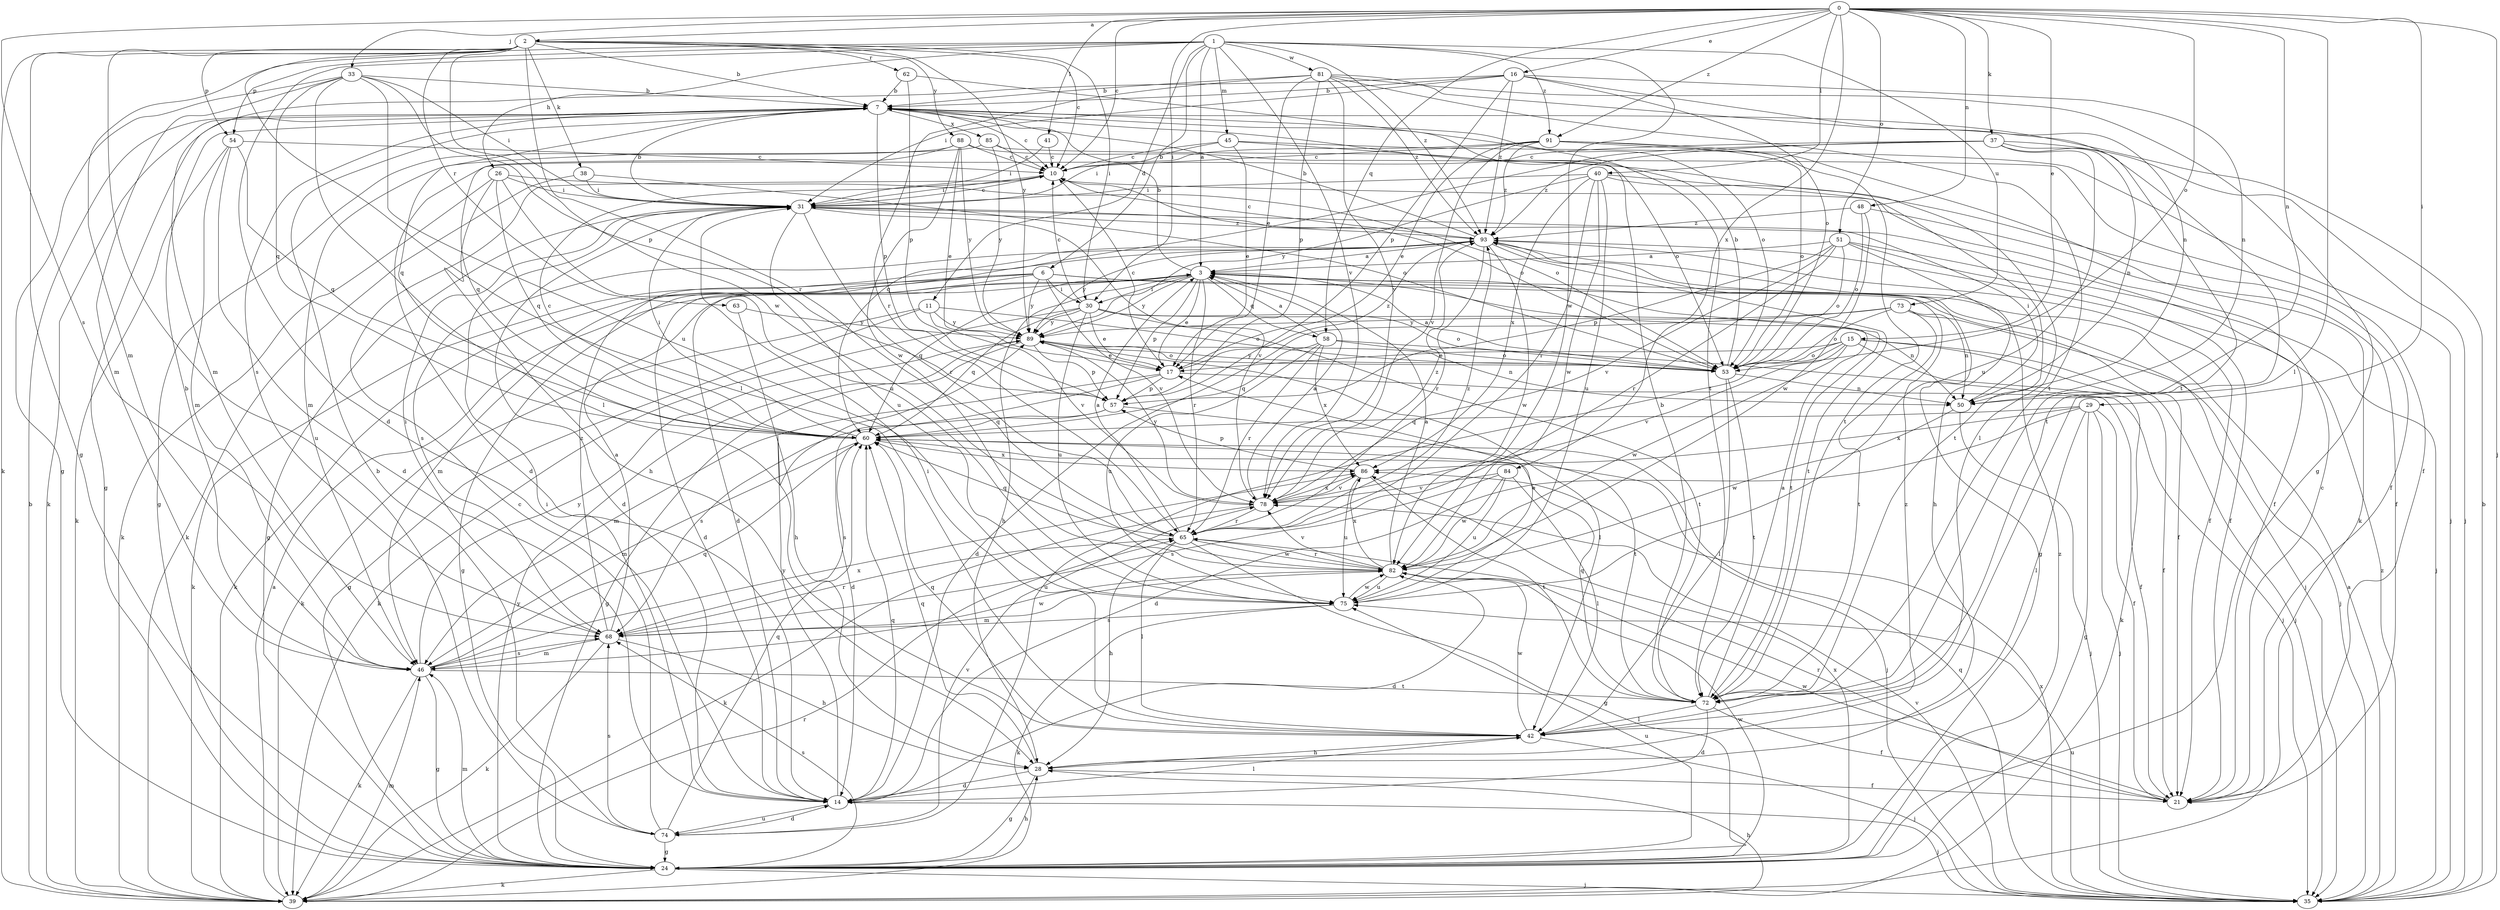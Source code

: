strict digraph  {
0;
1;
2;
3;
6;
7;
10;
11;
14;
15;
16;
17;
21;
24;
26;
28;
29;
30;
31;
33;
35;
37;
38;
39;
40;
41;
42;
45;
46;
48;
50;
51;
53;
54;
57;
58;
60;
62;
63;
65;
68;
72;
73;
74;
75;
78;
81;
82;
84;
85;
86;
88;
89;
91;
93;
0 -> 2  [label=a];
0 -> 10  [label=c];
0 -> 15  [label=e];
0 -> 16  [label=e];
0 -> 29  [label=i];
0 -> 30  [label=i];
0 -> 33  [label=j];
0 -> 35  [label=j];
0 -> 37  [label=k];
0 -> 40  [label=l];
0 -> 41  [label=l];
0 -> 42  [label=l];
0 -> 48  [label=n];
0 -> 50  [label=n];
0 -> 51  [label=o];
0 -> 53  [label=o];
0 -> 58  [label=q];
0 -> 68  [label=s];
0 -> 84  [label=x];
0 -> 91  [label=z];
1 -> 3  [label=a];
1 -> 6  [label=b];
1 -> 11  [label=d];
1 -> 14  [label=d];
1 -> 26  [label=h];
1 -> 45  [label=m];
1 -> 46  [label=m];
1 -> 54  [label=p];
1 -> 73  [label=u];
1 -> 78  [label=v];
1 -> 81  [label=w];
1 -> 82  [label=w];
1 -> 91  [label=z];
1 -> 93  [label=z];
2 -> 7  [label=b];
2 -> 10  [label=c];
2 -> 24  [label=g];
2 -> 30  [label=i];
2 -> 38  [label=k];
2 -> 39  [label=k];
2 -> 42  [label=l];
2 -> 54  [label=p];
2 -> 62  [label=r];
2 -> 63  [label=r];
2 -> 65  [label=r];
2 -> 74  [label=u];
2 -> 82  [label=w];
2 -> 88  [label=y];
2 -> 89  [label=y];
3 -> 7  [label=b];
3 -> 17  [label=e];
3 -> 28  [label=h];
3 -> 30  [label=i];
3 -> 39  [label=k];
3 -> 57  [label=p];
3 -> 58  [label=q];
3 -> 60  [label=q];
3 -> 65  [label=r];
3 -> 72  [label=t];
3 -> 89  [label=y];
6 -> 14  [label=d];
6 -> 21  [label=f];
6 -> 24  [label=g];
6 -> 30  [label=i];
6 -> 35  [label=j];
6 -> 39  [label=k];
6 -> 46  [label=m];
6 -> 78  [label=v];
6 -> 89  [label=y];
7 -> 10  [label=c];
7 -> 24  [label=g];
7 -> 39  [label=k];
7 -> 53  [label=o];
7 -> 57  [label=p];
7 -> 60  [label=q];
7 -> 68  [label=s];
7 -> 85  [label=x];
10 -> 31  [label=i];
10 -> 53  [label=o];
11 -> 24  [label=g];
11 -> 39  [label=k];
11 -> 53  [label=o];
11 -> 78  [label=v];
11 -> 89  [label=y];
14 -> 31  [label=i];
14 -> 35  [label=j];
14 -> 42  [label=l];
14 -> 60  [label=q];
14 -> 74  [label=u];
14 -> 89  [label=y];
15 -> 17  [label=e];
15 -> 21  [label=f];
15 -> 35  [label=j];
15 -> 39  [label=k];
15 -> 53  [label=o];
15 -> 74  [label=u];
15 -> 78  [label=v];
15 -> 82  [label=w];
16 -> 7  [label=b];
16 -> 31  [label=i];
16 -> 46  [label=m];
16 -> 50  [label=n];
16 -> 53  [label=o];
16 -> 57  [label=p];
16 -> 72  [label=t];
16 -> 93  [label=z];
17 -> 10  [label=c];
17 -> 14  [label=d];
17 -> 21  [label=f];
17 -> 46  [label=m];
17 -> 57  [label=p];
17 -> 93  [label=z];
21 -> 10  [label=c];
21 -> 65  [label=r];
21 -> 82  [label=w];
24 -> 28  [label=h];
24 -> 35  [label=j];
24 -> 39  [label=k];
24 -> 46  [label=m];
24 -> 68  [label=s];
24 -> 75  [label=u];
24 -> 82  [label=w];
24 -> 86  [label=x];
24 -> 89  [label=y];
24 -> 93  [label=z];
26 -> 28  [label=h];
26 -> 31  [label=i];
26 -> 39  [label=k];
26 -> 53  [label=o];
26 -> 60  [label=q];
26 -> 75  [label=u];
28 -> 14  [label=d];
28 -> 21  [label=f];
28 -> 24  [label=g];
28 -> 60  [label=q];
28 -> 93  [label=z];
29 -> 14  [label=d];
29 -> 21  [label=f];
29 -> 24  [label=g];
29 -> 35  [label=j];
29 -> 42  [label=l];
29 -> 60  [label=q];
29 -> 86  [label=x];
30 -> 10  [label=c];
30 -> 17  [label=e];
30 -> 39  [label=k];
30 -> 50  [label=n];
30 -> 53  [label=o];
30 -> 60  [label=q];
30 -> 72  [label=t];
30 -> 75  [label=u];
30 -> 89  [label=y];
31 -> 7  [label=b];
31 -> 10  [label=c];
31 -> 14  [label=d];
31 -> 21  [label=f];
31 -> 24  [label=g];
31 -> 65  [label=r];
31 -> 75  [label=u];
31 -> 78  [label=v];
31 -> 93  [label=z];
33 -> 7  [label=b];
33 -> 24  [label=g];
33 -> 31  [label=i];
33 -> 42  [label=l];
33 -> 46  [label=m];
33 -> 57  [label=p];
33 -> 60  [label=q];
33 -> 75  [label=u];
35 -> 3  [label=a];
35 -> 7  [label=b];
35 -> 60  [label=q];
35 -> 75  [label=u];
35 -> 78  [label=v];
35 -> 86  [label=x];
35 -> 93  [label=z];
37 -> 10  [label=c];
37 -> 35  [label=j];
37 -> 50  [label=n];
37 -> 60  [label=q];
37 -> 72  [label=t];
37 -> 75  [label=u];
37 -> 93  [label=z];
38 -> 31  [label=i];
38 -> 39  [label=k];
38 -> 53  [label=o];
39 -> 3  [label=a];
39 -> 7  [label=b];
39 -> 28  [label=h];
39 -> 46  [label=m];
39 -> 65  [label=r];
40 -> 21  [label=f];
40 -> 31  [label=i];
40 -> 65  [label=r];
40 -> 72  [label=t];
40 -> 75  [label=u];
40 -> 82  [label=w];
40 -> 86  [label=x];
40 -> 89  [label=y];
41 -> 10  [label=c];
41 -> 31  [label=i];
42 -> 28  [label=h];
42 -> 31  [label=i];
42 -> 35  [label=j];
42 -> 60  [label=q];
42 -> 82  [label=w];
45 -> 10  [label=c];
45 -> 17  [label=e];
45 -> 31  [label=i];
45 -> 35  [label=j];
45 -> 42  [label=l];
46 -> 7  [label=b];
46 -> 24  [label=g];
46 -> 39  [label=k];
46 -> 60  [label=q];
46 -> 68  [label=s];
46 -> 72  [label=t];
46 -> 86  [label=x];
46 -> 89  [label=y];
48 -> 21  [label=f];
48 -> 53  [label=o];
48 -> 82  [label=w];
48 -> 93  [label=z];
50 -> 31  [label=i];
50 -> 35  [label=j];
50 -> 82  [label=w];
51 -> 3  [label=a];
51 -> 21  [label=f];
51 -> 28  [label=h];
51 -> 35  [label=j];
51 -> 53  [label=o];
51 -> 57  [label=p];
51 -> 65  [label=r];
51 -> 78  [label=v];
53 -> 3  [label=a];
53 -> 7  [label=b];
53 -> 42  [label=l];
53 -> 50  [label=n];
53 -> 72  [label=t];
53 -> 89  [label=y];
54 -> 10  [label=c];
54 -> 14  [label=d];
54 -> 39  [label=k];
54 -> 46  [label=m];
54 -> 60  [label=q];
57 -> 60  [label=q];
57 -> 68  [label=s];
57 -> 72  [label=t];
58 -> 3  [label=a];
58 -> 35  [label=j];
58 -> 53  [label=o];
58 -> 60  [label=q];
58 -> 65  [label=r];
58 -> 75  [label=u];
58 -> 86  [label=x];
60 -> 10  [label=c];
60 -> 31  [label=i];
60 -> 35  [label=j];
60 -> 46  [label=m];
60 -> 68  [label=s];
60 -> 86  [label=x];
62 -> 7  [label=b];
62 -> 57  [label=p];
62 -> 72  [label=t];
63 -> 28  [label=h];
63 -> 89  [label=y];
65 -> 3  [label=a];
65 -> 24  [label=g];
65 -> 28  [label=h];
65 -> 42  [label=l];
65 -> 60  [label=q];
65 -> 82  [label=w];
65 -> 93  [label=z];
68 -> 3  [label=a];
68 -> 28  [label=h];
68 -> 31  [label=i];
68 -> 39  [label=k];
68 -> 46  [label=m];
68 -> 65  [label=r];
68 -> 82  [label=w];
68 -> 93  [label=z];
72 -> 3  [label=a];
72 -> 7  [label=b];
72 -> 14  [label=d];
72 -> 21  [label=f];
72 -> 42  [label=l];
72 -> 60  [label=q];
73 -> 14  [label=d];
73 -> 35  [label=j];
73 -> 50  [label=n];
73 -> 53  [label=o];
73 -> 72  [label=t];
73 -> 89  [label=y];
74 -> 7  [label=b];
74 -> 10  [label=c];
74 -> 14  [label=d];
74 -> 24  [label=g];
74 -> 60  [label=q];
74 -> 68  [label=s];
74 -> 78  [label=v];
75 -> 17  [label=e];
75 -> 39  [label=k];
75 -> 68  [label=s];
75 -> 82  [label=w];
78 -> 3  [label=a];
78 -> 39  [label=k];
78 -> 65  [label=r];
78 -> 86  [label=x];
78 -> 89  [label=y];
78 -> 93  [label=z];
81 -> 7  [label=b];
81 -> 17  [label=e];
81 -> 24  [label=g];
81 -> 50  [label=n];
81 -> 57  [label=p];
81 -> 65  [label=r];
81 -> 72  [label=t];
81 -> 78  [label=v];
81 -> 93  [label=z];
82 -> 3  [label=a];
82 -> 14  [label=d];
82 -> 46  [label=m];
82 -> 65  [label=r];
82 -> 75  [label=u];
82 -> 78  [label=v];
82 -> 86  [label=x];
84 -> 42  [label=l];
84 -> 68  [label=s];
84 -> 75  [label=u];
84 -> 78  [label=v];
84 -> 82  [label=w];
85 -> 10  [label=c];
85 -> 21  [label=f];
85 -> 46  [label=m];
85 -> 89  [label=y];
86 -> 57  [label=p];
86 -> 72  [label=t];
86 -> 75  [label=u];
86 -> 78  [label=v];
88 -> 10  [label=c];
88 -> 17  [label=e];
88 -> 24  [label=g];
88 -> 53  [label=o];
88 -> 60  [label=q];
88 -> 82  [label=w];
88 -> 89  [label=y];
89 -> 17  [label=e];
89 -> 24  [label=g];
89 -> 42  [label=l];
89 -> 50  [label=n];
89 -> 53  [label=o];
89 -> 57  [label=p];
91 -> 10  [label=c];
91 -> 14  [label=d];
91 -> 17  [label=e];
91 -> 39  [label=k];
91 -> 53  [label=o];
91 -> 72  [label=t];
91 -> 78  [label=v];
91 -> 93  [label=z];
93 -> 3  [label=a];
93 -> 7  [label=b];
93 -> 10  [label=c];
93 -> 14  [label=d];
93 -> 21  [label=f];
93 -> 24  [label=g];
93 -> 65  [label=r];
93 -> 68  [label=s];
93 -> 72  [label=t];
93 -> 82  [label=w];
93 -> 89  [label=y];
}
